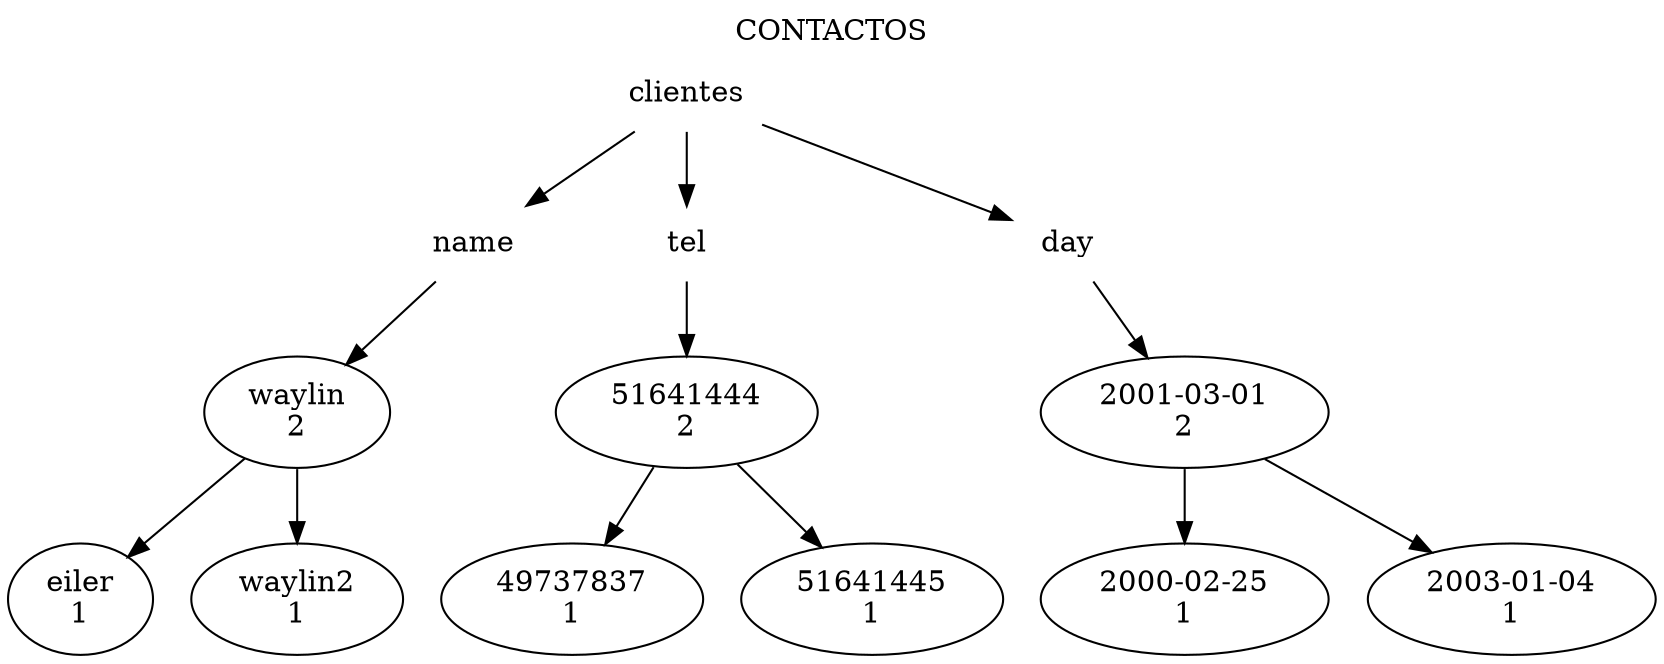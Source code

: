 digraph AVLTree {
label="CONTACTOS";
labelloc=top;
clientes_0 [label="clientes", shape=plaintext];
clientes_campoSep_0_0 [label="name", shape=plaintext];
clientes_0-> clientes_campoSep_0_0;
clientes_campoSep_0_0-> "waylin";
waylin [label="waylin\n2"];
waylin -> "eiler";
eiler [label="eiler\n1"];
waylin -> "waylin2";
waylin2 [label="waylin2\n1"];
clientes_campoSep_1_0 [label="tel", shape=plaintext];
clientes_0-> clientes_campoSep_1_0;
clientes_campoSep_1_0-> "51641444";
51641444 [label="51641444\n2"];
51641444 -> "49737837";
49737837 [label="49737837\n1"];
51641444 -> "51641445";
51641445 [label="51641445\n1"];
clientes_campoSep_2_0 [label="day", shape=plaintext];
clientes_0-> clientes_campoSep_2_0;
clientes_campoSep_2_0-> "2001-03-01";
"2001-03-01" [label="2001-03-01\n2"];
"2001-03-01" -> "2000-02-25";
"2000-02-25" [label="2000-02-25\n1"];
"2001-03-01" -> "2003-01-04";
"2003-01-04" [label="2003-01-04\n1"];
}
